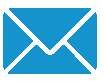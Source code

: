 beginfig(1);
% linecap := butt;
% linejoin := mitered;

%drawoptions (withcolor (0.078431,0.580392,0.800000));
drawoptions (withcolor (0.078000,0.576000,0.800000));

% top envelope
fill (3.859380,29.628901)..controls (3.675780,29.628901) and (3.496090,29.605499)..(3.324220,29.566401)--(17.871099,15.019500)..controls (17.917999,14.976600) and (17.996099,14.976600)..(18.042999,15.019500)--(32.601601,29.582001)..controls (32.453098,29.609400) and (32.300800,29.628901)..(32.140598,29.628901)--cycle;

% left envelope
fill (1.597660,28.148399)..controls (1.464840,27.843800) and (1.386720,27.507799)..(1.386720,27.152300)--(1.386720,8.828130)..controls (1.386720,8.503910) and (1.453130,8.191410)..(1.566410,7.910160)--(11.660200,18.085899)--cycle;

% right envelope
fill (34.375000,28.203100)--(24.257799,18.085899)--(34.410198,7.847660)..controls (34.539101,8.148440) and (34.613300,8.480470)..(34.613300,8.828130)--(34.613300,27.152300)..controls (34.613300,27.531300) and (34.523399,27.882799)..(34.375000,28.203100)--cycle;

% bottom envelope
fill (13.191400,16.550800)--(3.183590,6.460940)..controls (3.398440,6.398440) and (3.621090,6.355470)..(3.859380,6.355470)--(32.140598,6.355470)..controls (32.351601,6.355470) and (32.554699,6.390630)..(32.753899,6.441410)--(22.722700,16.550800)--(19.574200,13.402300)..controls (18.703100,12.531300) and (17.214800,12.531300)..(16.339800,13.402300)--cycle;

endfig;
